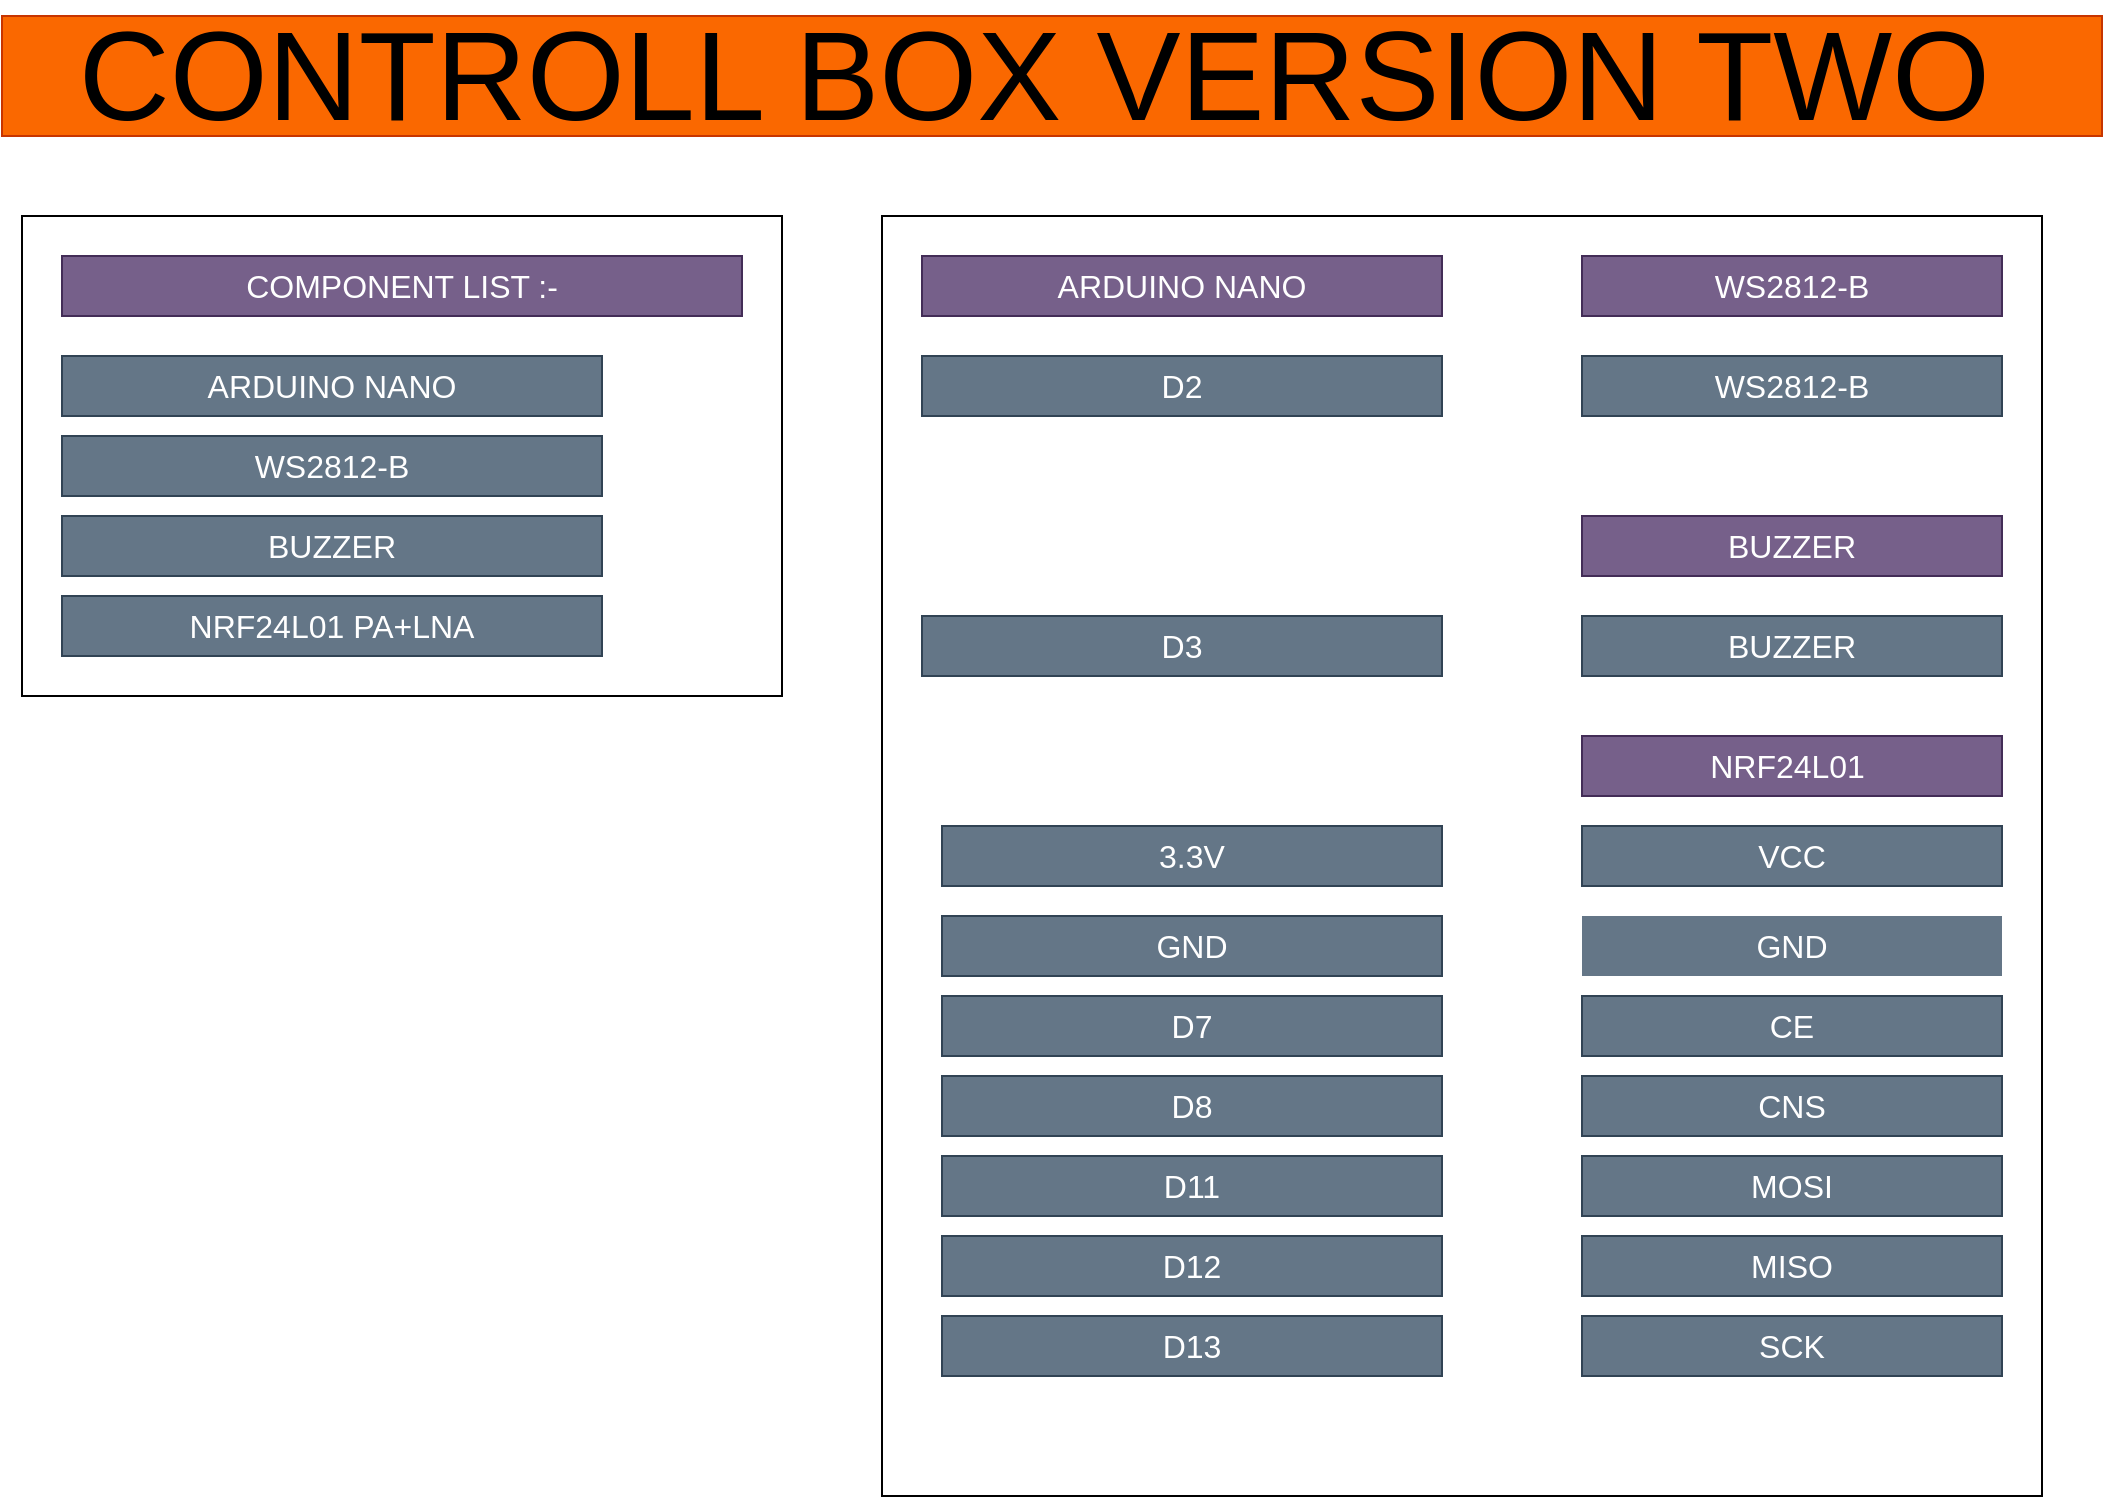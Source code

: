 <mxfile>
    <diagram id="Xpg1KQSI-K04I9egeM_D" name="Page-1">
        <mxGraphModel dx="1081" dy="779" grid="1" gridSize="10" guides="1" tooltips="1" connect="1" arrows="1" fold="1" page="1" pageScale="1" pageWidth="1100" pageHeight="1700" math="0" shadow="0">
            <root>
                <mxCell id="0"/>
                <mxCell id="1" parent="0"/>
                <mxCell id="2" value="" style="rounded=0;whiteSpace=wrap;html=1;fontSize=14;fillColor=#fa6800;fontColor=#000000;strokeColor=#C73500;" vertex="1" parent="1">
                    <mxGeometry x="30" y="20" width="1050" height="60" as="geometry"/>
                </mxCell>
                <mxCell id="3" value="CONTROLL BOX VERSION TWO&amp;nbsp;" style="text;html=1;strokeColor=none;fillColor=none;align=center;verticalAlign=middle;whiteSpace=wrap;rounded=0;fontSize=63;" vertex="1" parent="1">
                    <mxGeometry x="50" y="35" width="1010" height="30" as="geometry"/>
                </mxCell>
                <mxCell id="4" value="" style="rounded=0;whiteSpace=wrap;html=1;fontSize=63;" vertex="1" parent="1">
                    <mxGeometry x="40" y="120" width="380" height="240" as="geometry"/>
                </mxCell>
                <mxCell id="5" value="COMPONENT LIST :-" style="text;html=1;strokeColor=#432D57;fillColor=#76608a;align=center;verticalAlign=middle;whiteSpace=wrap;rounded=0;fontSize=16;fontColor=#ffffff;" vertex="1" parent="1">
                    <mxGeometry x="60" y="140" width="340" height="30" as="geometry"/>
                </mxCell>
                <mxCell id="6" value="ARDUINO NANO" style="text;html=1;strokeColor=#314354;fillColor=#647687;align=center;verticalAlign=middle;whiteSpace=wrap;rounded=0;fontSize=16;fontColor=#ffffff;" vertex="1" parent="1">
                    <mxGeometry x="60" y="190" width="270" height="30" as="geometry"/>
                </mxCell>
                <mxCell id="7" value="WS2812-B" style="text;html=1;strokeColor=#314354;fillColor=#647687;align=center;verticalAlign=middle;whiteSpace=wrap;rounded=0;fontSize=16;fontColor=#ffffff;" vertex="1" parent="1">
                    <mxGeometry x="60" y="230" width="270" height="30" as="geometry"/>
                </mxCell>
                <mxCell id="8" value="BUZZER" style="text;html=1;strokeColor=#314354;fillColor=#647687;align=center;verticalAlign=middle;whiteSpace=wrap;rounded=0;fontSize=16;fontColor=#ffffff;" vertex="1" parent="1">
                    <mxGeometry x="60" y="270" width="270" height="30" as="geometry"/>
                </mxCell>
                <mxCell id="9" value="NRF24L01 PA+LNA" style="text;html=1;strokeColor=#314354;fillColor=#647687;align=center;verticalAlign=middle;whiteSpace=wrap;rounded=0;fontSize=16;fontColor=#ffffff;" vertex="1" parent="1">
                    <mxGeometry x="60" y="310" width="270" height="30" as="geometry"/>
                </mxCell>
                <mxCell id="10" value="" style="rounded=0;whiteSpace=wrap;html=1;fontSize=16;" vertex="1" parent="1">
                    <mxGeometry x="470" y="120" width="580" height="640" as="geometry"/>
                </mxCell>
                <mxCell id="11" value="ARDUINO NANO" style="text;html=1;strokeColor=#432D57;fillColor=#76608a;align=center;verticalAlign=middle;whiteSpace=wrap;rounded=0;fontSize=16;fontColor=#ffffff;" vertex="1" parent="1">
                    <mxGeometry x="490" y="140" width="260" height="30" as="geometry"/>
                </mxCell>
                <mxCell id="12" value="WS2812-B" style="text;html=1;strokeColor=#432D57;fillColor=#76608a;align=center;verticalAlign=middle;whiteSpace=wrap;rounded=0;fontSize=16;fontColor=#ffffff;" vertex="1" parent="1">
                    <mxGeometry x="820" y="140" width="210" height="30" as="geometry"/>
                </mxCell>
                <mxCell id="13" value="WS2812-B" style="text;html=1;strokeColor=#314354;fillColor=#647687;align=center;verticalAlign=middle;whiteSpace=wrap;rounded=0;fontSize=16;fontColor=#ffffff;" vertex="1" parent="1">
                    <mxGeometry x="820" y="190" width="210" height="30" as="geometry"/>
                </mxCell>
                <mxCell id="15" value="D2" style="text;html=1;strokeColor=#314354;fillColor=#647687;align=center;verticalAlign=middle;whiteSpace=wrap;rounded=0;fontSize=16;fontColor=#ffffff;" vertex="1" parent="1">
                    <mxGeometry x="490" y="190" width="260" height="30" as="geometry"/>
                </mxCell>
                <mxCell id="16" value="BUZZER" style="text;html=1;strokeColor=#432D57;fillColor=#76608a;align=center;verticalAlign=middle;whiteSpace=wrap;rounded=0;fontSize=16;fontColor=#ffffff;" vertex="1" parent="1">
                    <mxGeometry x="820" y="270" width="210" height="30" as="geometry"/>
                </mxCell>
                <mxCell id="17" value="BUZZER" style="text;html=1;strokeColor=#314354;fillColor=#647687;align=center;verticalAlign=middle;whiteSpace=wrap;rounded=0;fontSize=16;fontColor=#ffffff;" vertex="1" parent="1">
                    <mxGeometry x="820" y="320" width="210" height="30" as="geometry"/>
                </mxCell>
                <mxCell id="18" value="D3" style="text;html=1;strokeColor=#314354;fillColor=#647687;align=center;verticalAlign=middle;whiteSpace=wrap;rounded=0;fontSize=16;fontColor=#ffffff;" vertex="1" parent="1">
                    <mxGeometry x="490" y="320" width="260" height="30" as="geometry"/>
                </mxCell>
                <mxCell id="19" value="NRF24L01&amp;nbsp;" style="text;html=1;strokeColor=#432D57;fillColor=#76608a;align=center;verticalAlign=middle;whiteSpace=wrap;rounded=0;fontSize=16;fontColor=#ffffff;" vertex="1" parent="1">
                    <mxGeometry x="820" y="380" width="210" height="30" as="geometry"/>
                </mxCell>
                <mxCell id="20" value="VCC" style="text;html=1;strokeColor=#314354;fillColor=#647687;align=center;verticalAlign=middle;whiteSpace=wrap;rounded=0;fontSize=16;fontColor=#ffffff;" vertex="1" parent="1">
                    <mxGeometry x="820" y="425" width="210" height="30" as="geometry"/>
                </mxCell>
                <mxCell id="21" value="GND" style="text;html=1;strokeColor=none;fillColor=#647687;align=center;verticalAlign=middle;whiteSpace=wrap;rounded=0;fontSize=16;fontColor=#ffffff;" vertex="1" parent="1">
                    <mxGeometry x="820" y="470" width="210" height="30" as="geometry"/>
                </mxCell>
                <mxCell id="22" value="CE" style="text;html=1;strokeColor=#314354;fillColor=#647687;align=center;verticalAlign=middle;whiteSpace=wrap;rounded=0;fontSize=16;fontColor=#ffffff;" vertex="1" parent="1">
                    <mxGeometry x="820" y="510" width="210" height="30" as="geometry"/>
                </mxCell>
                <mxCell id="23" value="CNS" style="text;html=1;strokeColor=#314354;fillColor=#647687;align=center;verticalAlign=middle;whiteSpace=wrap;rounded=0;fontSize=16;fontColor=#ffffff;" vertex="1" parent="1">
                    <mxGeometry x="820" y="550" width="210" height="30" as="geometry"/>
                </mxCell>
                <mxCell id="24" value="MOSI" style="text;html=1;strokeColor=#314354;fillColor=#647687;align=center;verticalAlign=middle;whiteSpace=wrap;rounded=0;fontSize=16;fontColor=#ffffff;" vertex="1" parent="1">
                    <mxGeometry x="820" y="590" width="210" height="30" as="geometry"/>
                </mxCell>
                <mxCell id="25" value="MISO" style="text;html=1;strokeColor=#314354;fillColor=#647687;align=center;verticalAlign=middle;whiteSpace=wrap;rounded=0;fontSize=16;fontColor=#ffffff;" vertex="1" parent="1">
                    <mxGeometry x="820" y="630" width="210" height="30" as="geometry"/>
                </mxCell>
                <mxCell id="26" value="SCK" style="text;html=1;strokeColor=#314354;fillColor=#647687;align=center;verticalAlign=middle;whiteSpace=wrap;rounded=0;fontSize=16;fontColor=#ffffff;" vertex="1" parent="1">
                    <mxGeometry x="820" y="670" width="210" height="30" as="geometry"/>
                </mxCell>
                <mxCell id="27" value="3.3V" style="text;html=1;strokeColor=#314354;fillColor=#647687;align=center;verticalAlign=middle;whiteSpace=wrap;rounded=0;fontSize=16;fontColor=#ffffff;" vertex="1" parent="1">
                    <mxGeometry x="500" y="425" width="250" height="30" as="geometry"/>
                </mxCell>
                <mxCell id="28" value="GND" style="text;html=1;strokeColor=#314354;fillColor=#647687;align=center;verticalAlign=middle;whiteSpace=wrap;rounded=0;fontSize=16;fontColor=#ffffff;" vertex="1" parent="1">
                    <mxGeometry x="500" y="470" width="250" height="30" as="geometry"/>
                </mxCell>
                <mxCell id="29" value="D7" style="text;html=1;strokeColor=#314354;fillColor=#647687;align=center;verticalAlign=middle;whiteSpace=wrap;rounded=0;fontSize=16;fontColor=#ffffff;" vertex="1" parent="1">
                    <mxGeometry x="500" y="510" width="250" height="30" as="geometry"/>
                </mxCell>
                <mxCell id="30" value="D8" style="text;html=1;strokeColor=#314354;fillColor=#647687;align=center;verticalAlign=middle;whiteSpace=wrap;rounded=0;fontSize=16;fontColor=#ffffff;" vertex="1" parent="1">
                    <mxGeometry x="500" y="550" width="250" height="30" as="geometry"/>
                </mxCell>
                <mxCell id="31" value="D11" style="text;html=1;strokeColor=#314354;fillColor=#647687;align=center;verticalAlign=middle;whiteSpace=wrap;rounded=0;fontSize=16;fontColor=#ffffff;" vertex="1" parent="1">
                    <mxGeometry x="500" y="590" width="250" height="30" as="geometry"/>
                </mxCell>
                <mxCell id="32" value="D12" style="text;html=1;strokeColor=#314354;fillColor=#647687;align=center;verticalAlign=middle;whiteSpace=wrap;rounded=0;fontSize=16;fontColor=#ffffff;" vertex="1" parent="1">
                    <mxGeometry x="500" y="630" width="250" height="30" as="geometry"/>
                </mxCell>
                <mxCell id="33" value="D13" style="text;html=1;strokeColor=#314354;fillColor=#647687;align=center;verticalAlign=middle;whiteSpace=wrap;rounded=0;fontSize=16;fontColor=#ffffff;" vertex="1" parent="1">
                    <mxGeometry x="500" y="670" width="250" height="30" as="geometry"/>
                </mxCell>
            </root>
        </mxGraphModel>
    </diagram>
</mxfile>